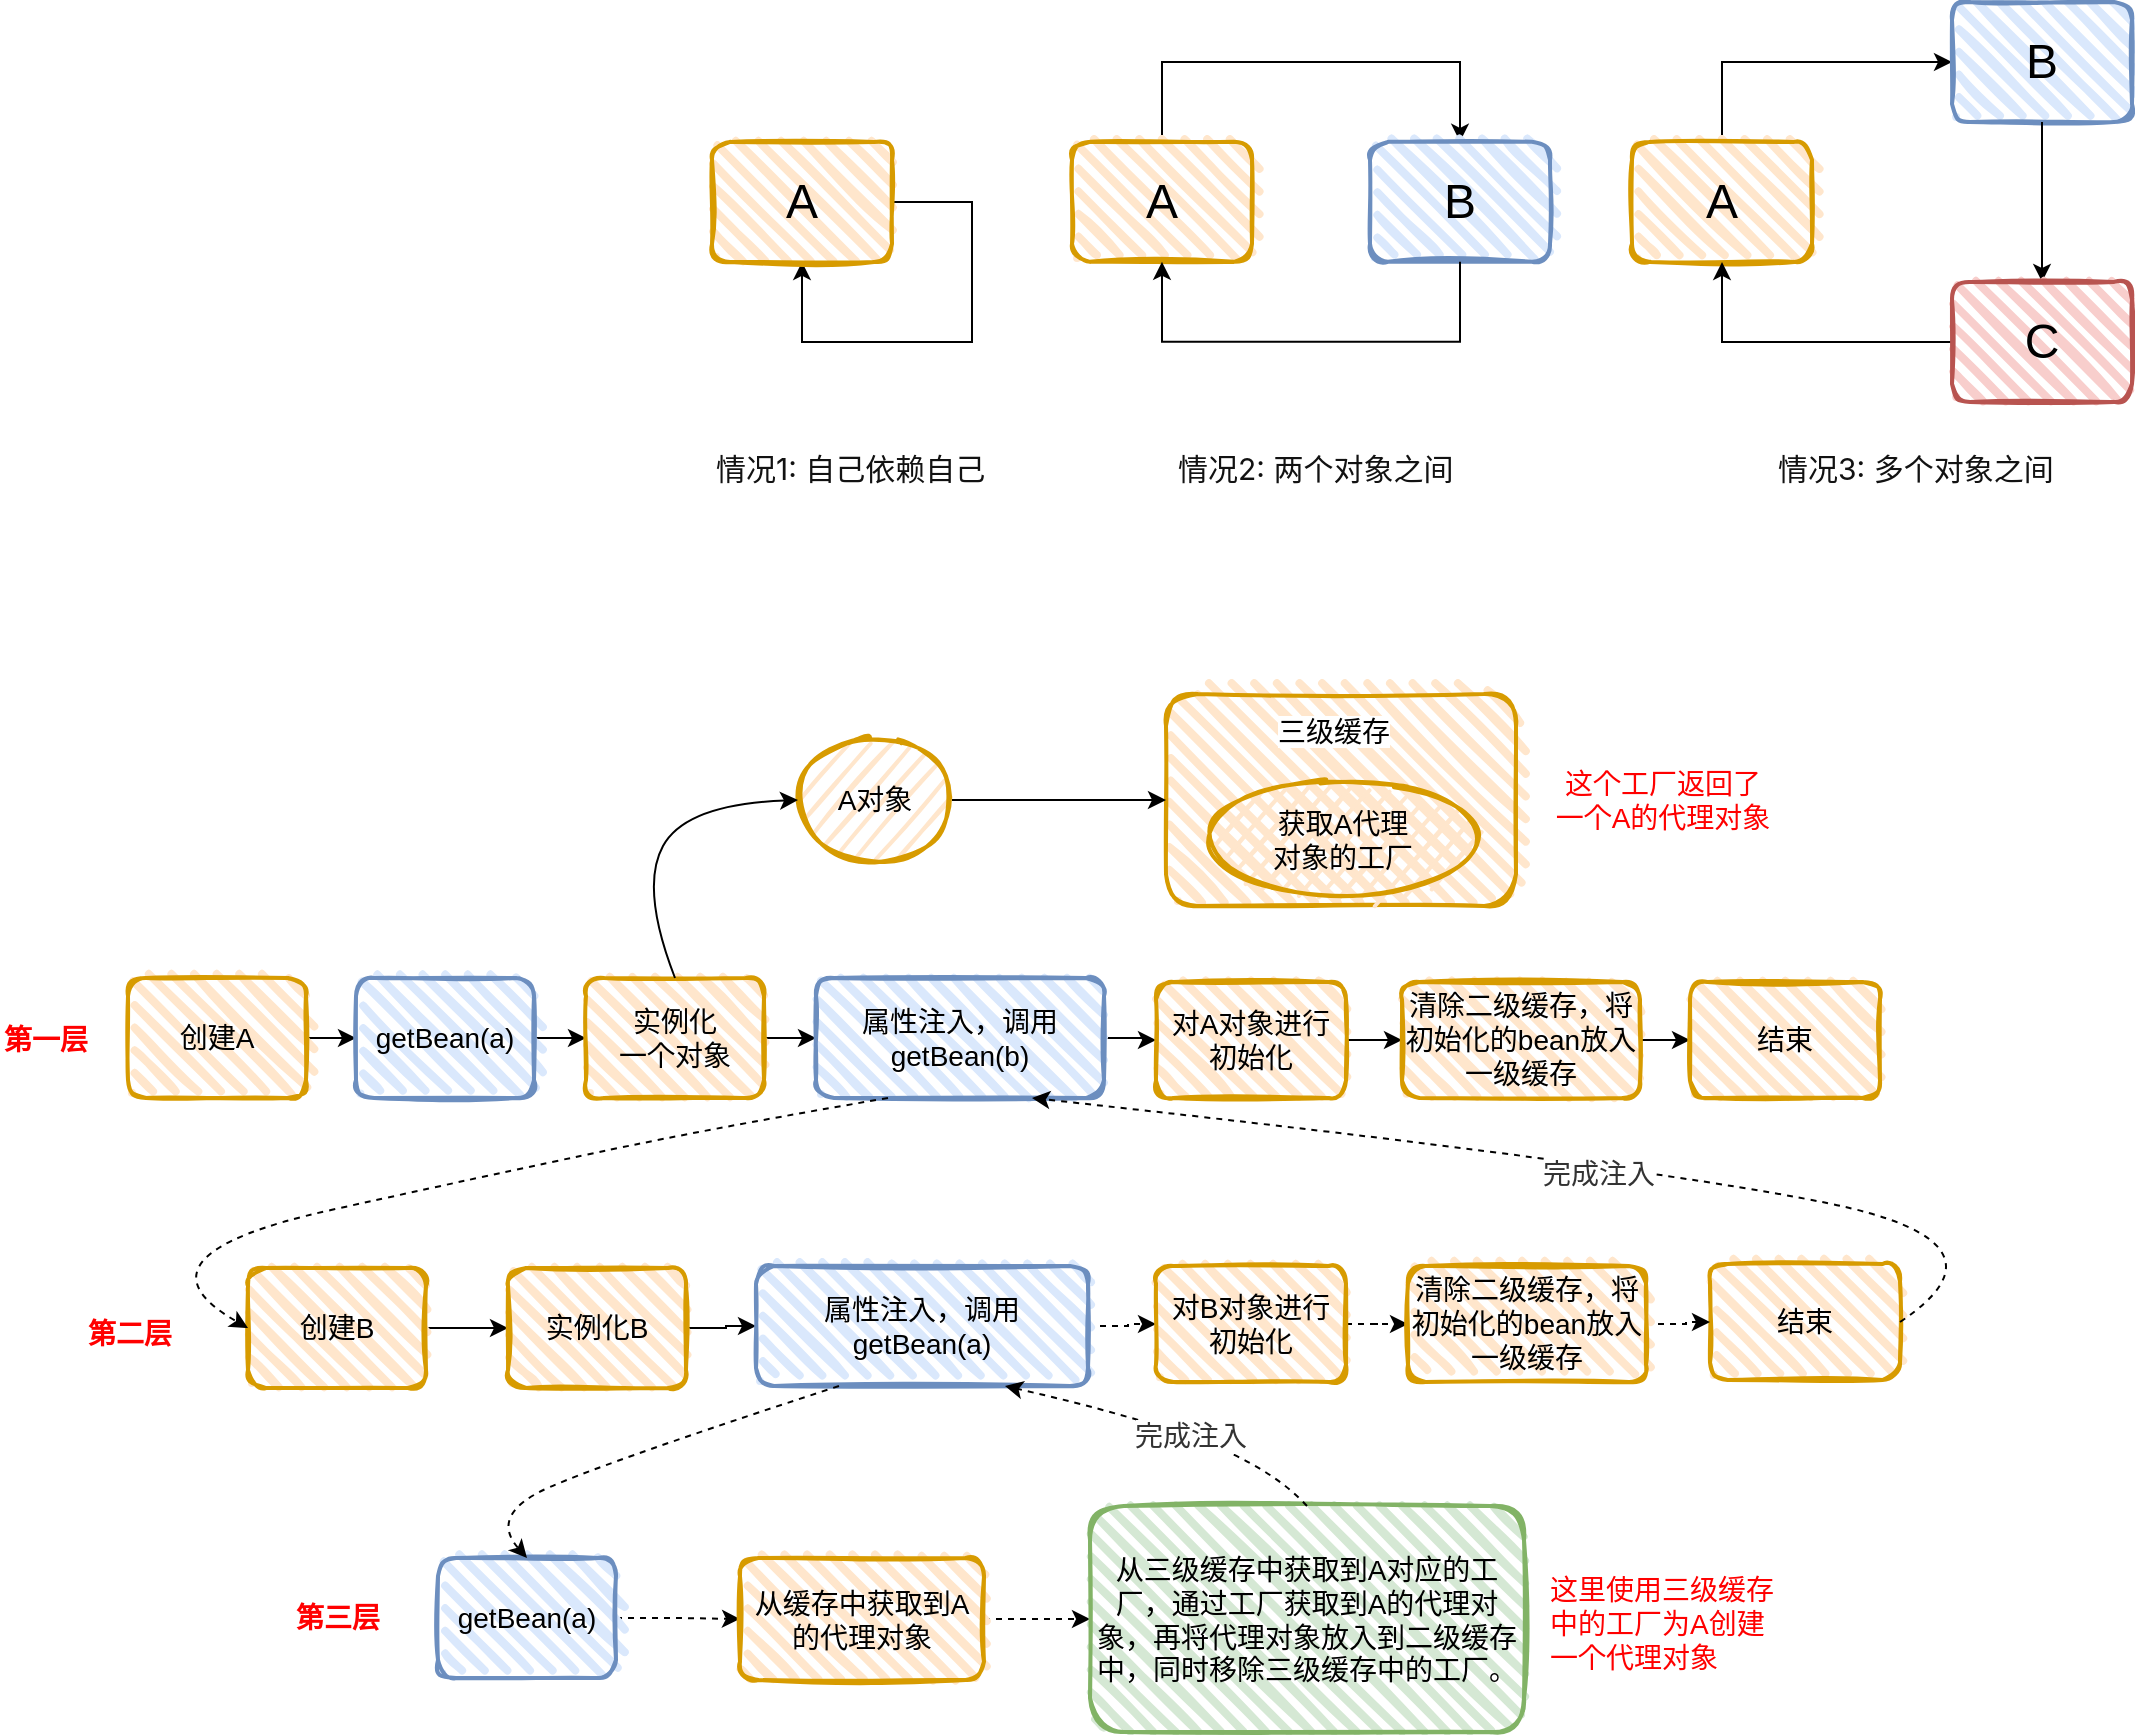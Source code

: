 <mxfile version="20.2.3" type="github">
  <diagram id="PN2r7i_gPheXsa0iSZiF" name="第 1 页">
    <mxGraphModel dx="1758" dy="732" grid="0" gridSize="10" guides="1" tooltips="1" connect="1" arrows="1" fold="1" page="0" pageScale="1" pageWidth="827" pageHeight="1169" math="0" shadow="0">
      <root>
        <mxCell id="0" />
        <mxCell id="1" parent="0" />
        <mxCell id="Nwbhyj16qawaemDovWx5-5" style="edgeStyle=orthogonalEdgeStyle;rounded=0;orthogonalLoop=1;jettySize=auto;html=1;fontSize=24;exitX=0.5;exitY=0;exitDx=0;exitDy=0;entryX=0.5;entryY=0;entryDx=0;entryDy=0;strokeWidth=1;" edge="1" parent="1" source="Nwbhyj16qawaemDovWx5-2" target="Nwbhyj16qawaemDovWx5-4">
          <mxGeometry relative="1" as="geometry">
            <mxPoint x="489" y="120.92" as="targetPoint" />
            <Array as="points">
              <mxPoint x="284" y="81" />
              <mxPoint x="433" y="81" />
            </Array>
          </mxGeometry>
        </mxCell>
        <mxCell id="Nwbhyj16qawaemDovWx5-2" value="&lt;font style=&quot;font-size: 24px;&quot;&gt;A&lt;/font&gt;" style="rounded=1;whiteSpace=wrap;html=1;strokeWidth=2;fillWeight=4;hachureGap=8;hachureAngle=45;fillColor=#ffe6cc;sketch=1;strokeColor=#d79b00;" vertex="1" parent="1">
          <mxGeometry x="239" y="120.92" width="90" height="60" as="geometry" />
        </mxCell>
        <mxCell id="Nwbhyj16qawaemDovWx5-4" value="&lt;font style=&quot;font-size: 24px;&quot;&gt;B&lt;/font&gt;" style="rounded=1;whiteSpace=wrap;html=1;strokeWidth=2;fillWeight=4;hachureGap=8;hachureAngle=45;fillColor=#dae8fc;sketch=1;strokeColor=#6c8ebf;" vertex="1" parent="1">
          <mxGeometry x="388" y="120.92" width="90" height="60" as="geometry" />
        </mxCell>
        <mxCell id="Nwbhyj16qawaemDovWx5-7" value="" style="edgeStyle=elbowEdgeStyle;elbow=vertical;endArrow=classic;html=1;rounded=0;fontSize=24;entryX=0.5;entryY=1;entryDx=0;entryDy=0;exitX=0.5;exitY=1;exitDx=0;exitDy=0;strokeWidth=1;" edge="1" parent="1" source="Nwbhyj16qawaemDovWx5-4" target="Nwbhyj16qawaemDovWx5-2">
          <mxGeometry width="50" height="50" relative="1" as="geometry">
            <mxPoint x="489" y="180.92" as="sourcePoint" />
            <mxPoint x="499" y="350.92" as="targetPoint" />
            <Array as="points">
              <mxPoint x="359" y="220.92" />
            </Array>
          </mxGeometry>
        </mxCell>
        <mxCell id="Nwbhyj16qawaemDovWx5-15" style="edgeStyle=orthogonalEdgeStyle;rounded=0;orthogonalLoop=1;jettySize=auto;html=1;fontSize=24;entryX=0.5;entryY=1;entryDx=0;entryDy=0;exitX=1;exitY=0.5;exitDx=0;exitDy=0;strokeWidth=1;" edge="1" parent="1" source="Nwbhyj16qawaemDovWx5-8" target="Nwbhyj16qawaemDovWx5-8">
          <mxGeometry relative="1" as="geometry">
            <mxPoint x="219" y="230.97" as="targetPoint" />
            <Array as="points">
              <mxPoint x="189" y="150.97" />
              <mxPoint x="189" y="220.97" />
              <mxPoint x="104" y="220.97" />
            </Array>
          </mxGeometry>
        </mxCell>
        <mxCell id="Nwbhyj16qawaemDovWx5-8" value="&lt;font style=&quot;font-size: 24px;&quot;&gt;A&lt;/font&gt;" style="rounded=1;whiteSpace=wrap;html=1;strokeWidth=2;fillWeight=4;hachureGap=8;hachureAngle=45;fillColor=#ffe6cc;sketch=1;strokeColor=#d79b00;" vertex="1" parent="1">
          <mxGeometry x="59" y="120.97" width="90" height="60" as="geometry" />
        </mxCell>
        <mxCell id="Nwbhyj16qawaemDovWx5-9" style="edgeStyle=orthogonalEdgeStyle;rounded=0;orthogonalLoop=1;jettySize=auto;html=1;fontSize=24;exitX=0.5;exitY=0;exitDx=0;exitDy=0;entryX=0;entryY=0.5;entryDx=0;entryDy=0;strokeWidth=1;" edge="1" parent="1" source="Nwbhyj16qawaemDovWx5-10" target="Nwbhyj16qawaemDovWx5-11">
          <mxGeometry relative="1" as="geometry">
            <mxPoint x="763" y="120.95" as="targetPoint" />
            <Array as="points">
              <mxPoint x="564" y="81" />
            </Array>
          </mxGeometry>
        </mxCell>
        <mxCell id="Nwbhyj16qawaemDovWx5-10" value="&lt;font style=&quot;font-size: 24px;&quot;&gt;A&lt;/font&gt;" style="rounded=1;whiteSpace=wrap;html=1;strokeWidth=2;fillWeight=4;hachureGap=8;hachureAngle=45;fillColor=#ffe6cc;sketch=1;strokeColor=#d79b00;" vertex="1" parent="1">
          <mxGeometry x="519" y="120.95" width="90" height="60" as="geometry" />
        </mxCell>
        <mxCell id="Nwbhyj16qawaemDovWx5-11" value="&lt;font style=&quot;font-size: 24px;&quot;&gt;B&lt;/font&gt;" style="rounded=1;whiteSpace=wrap;html=1;strokeWidth=2;fillWeight=4;hachureGap=8;hachureAngle=45;fillColor=#dae8fc;sketch=1;strokeColor=#6c8ebf;" vertex="1" parent="1">
          <mxGeometry x="679" y="51.0" width="90" height="60" as="geometry" />
        </mxCell>
        <mxCell id="Nwbhyj16qawaemDovWx5-12" value="" style="edgeStyle=elbowEdgeStyle;elbow=vertical;endArrow=classic;html=1;rounded=0;fontSize=24;entryX=0.5;entryY=1;entryDx=0;entryDy=0;exitX=0;exitY=0.5;exitDx=0;exitDy=0;" edge="1" parent="1" source="Nwbhyj16qawaemDovWx5-13" target="Nwbhyj16qawaemDovWx5-10">
          <mxGeometry width="50" height="50" relative="1" as="geometry">
            <mxPoint x="763" y="180.95" as="sourcePoint" />
            <mxPoint x="773" y="350.95" as="targetPoint" />
            <Array as="points">
              <mxPoint x="633" y="220.95" />
            </Array>
          </mxGeometry>
        </mxCell>
        <mxCell id="Nwbhyj16qawaemDovWx5-14" value="" style="edgeStyle=orthogonalEdgeStyle;rounded=0;orthogonalLoop=1;jettySize=auto;html=1;fontSize=24;startArrow=classic;startFill=1;endArrow=none;endFill=0;" edge="1" parent="1" source="Nwbhyj16qawaemDovWx5-13" target="Nwbhyj16qawaemDovWx5-11">
          <mxGeometry relative="1" as="geometry" />
        </mxCell>
        <mxCell id="Nwbhyj16qawaemDovWx5-13" value="&lt;font style=&quot;font-size: 24px;&quot;&gt;C&lt;/font&gt;" style="rounded=1;whiteSpace=wrap;html=1;strokeWidth=2;fillWeight=4;hachureGap=8;hachureAngle=45;fillColor=#f8cecc;sketch=1;strokeColor=#b85450;" vertex="1" parent="1">
          <mxGeometry x="679" y="190.95" width="90" height="60" as="geometry" />
        </mxCell>
        <mxCell id="Nwbhyj16qawaemDovWx5-16" value="&lt;span style=&quot;color: rgb(18, 18, 18); font-family: -apple-system, &amp;quot;system-ui&amp;quot;, &amp;quot;Helvetica Neue&amp;quot;, &amp;quot;PingFang SC&amp;quot;, &amp;quot;Microsoft YaHei&amp;quot;, &amp;quot;Source Han Sans SC&amp;quot;, &amp;quot;Noto Sans CJK SC&amp;quot;, &amp;quot;WenQuanYi Micro Hei&amp;quot;, sans-serif; font-size: 15px; font-style: normal; font-variant-ligatures: normal; font-variant-caps: normal; font-weight: 400; letter-spacing: normal; orphans: 2; text-align: start; text-indent: 0px; text-transform: none; widows: 2; word-spacing: 0px; -webkit-text-stroke-width: 0px; background-color: rgb(255, 255, 255); text-decoration-thickness: initial; text-decoration-style: initial; text-decoration-color: initial; float: none; display: inline !important;&quot;&gt;情况1: 自己依赖自己&lt;/span&gt;" style="text;whiteSpace=wrap;html=1;fontSize=24;" vertex="1" parent="1">
          <mxGeometry x="59" y="261.02" width="160" height="50" as="geometry" />
        </mxCell>
        <mxCell id="Nwbhyj16qawaemDovWx5-17" value="&lt;span style=&quot;color: rgb(18, 18, 18); font-family: -apple-system, &amp;quot;system-ui&amp;quot;, &amp;quot;Helvetica Neue&amp;quot;, &amp;quot;PingFang SC&amp;quot;, &amp;quot;Microsoft YaHei&amp;quot;, &amp;quot;Source Han Sans SC&amp;quot;, &amp;quot;Noto Sans CJK SC&amp;quot;, &amp;quot;WenQuanYi Micro Hei&amp;quot;, sans-serif; font-size: 15px; background-color: rgb(255, 255, 255);&quot;&gt;情况2:&amp;nbsp;&lt;/span&gt;&lt;span style=&quot;color: rgb(18, 18, 18); font-family: -apple-system, &amp;quot;system-ui&amp;quot;, &amp;quot;Helvetica Neue&amp;quot;, &amp;quot;PingFang SC&amp;quot;, &amp;quot;Microsoft YaHei&amp;quot;, &amp;quot;Source Han Sans SC&amp;quot;, &amp;quot;Noto Sans CJK SC&amp;quot;, &amp;quot;WenQuanYi Micro Hei&amp;quot;, sans-serif; font-size: 15px; background-color: rgb(255, 255, 255);&quot;&gt;两个对象之间&lt;/span&gt;" style="text;whiteSpace=wrap;html=1;fontSize=24;" vertex="1" parent="1">
          <mxGeometry x="290" y="261.02" width="180" height="50" as="geometry" />
        </mxCell>
        <mxCell id="Nwbhyj16qawaemDovWx5-18" value="&lt;span style=&quot;color: rgb(18, 18, 18); font-family: -apple-system, &amp;quot;system-ui&amp;quot;, &amp;quot;Helvetica Neue&amp;quot;, &amp;quot;PingFang SC&amp;quot;, &amp;quot;Microsoft YaHei&amp;quot;, &amp;quot;Source Han Sans SC&amp;quot;, &amp;quot;Noto Sans CJK SC&amp;quot;, &amp;quot;WenQuanYi Micro Hei&amp;quot;, sans-serif; font-size: 15px; background-color: rgb(255, 255, 255);&quot;&gt;情况3:&amp;nbsp;&lt;/span&gt;&lt;span style=&quot;color: rgb(18, 18, 18); font-family: -apple-system, &amp;quot;system-ui&amp;quot;, &amp;quot;Helvetica Neue&amp;quot;, &amp;quot;PingFang SC&amp;quot;, &amp;quot;Microsoft YaHei&amp;quot;, &amp;quot;Source Han Sans SC&amp;quot;, &amp;quot;Noto Sans CJK SC&amp;quot;, &amp;quot;WenQuanYi Micro Hei&amp;quot;, sans-serif; font-size: 15px; background-color: rgb(255, 255, 255);&quot;&gt;多个对象之间&lt;/span&gt;" style="text;whiteSpace=wrap;html=1;fontSize=24;" vertex="1" parent="1">
          <mxGeometry x="590" y="261.02" width="171" height="50" as="geometry" />
        </mxCell>
        <mxCell id="Nwbhyj16qawaemDovWx5-36" value="" style="edgeStyle=orthogonalEdgeStyle;rounded=0;orthogonalLoop=1;jettySize=auto;html=1;fontSize=14;startArrow=none;startFill=0;endArrow=classic;endFill=1;strokeWidth=1;" edge="1" parent="1" source="Nwbhyj16qawaemDovWx5-19" target="Nwbhyj16qawaemDovWx5-20">
          <mxGeometry relative="1" as="geometry" />
        </mxCell>
        <mxCell id="Nwbhyj16qawaemDovWx5-19" value="&lt;font style=&quot;font-size: 14px;&quot;&gt;创建A&lt;/font&gt;" style="rounded=1;whiteSpace=wrap;html=1;strokeWidth=2;fillWeight=4;hachureGap=8;hachureAngle=45;fillColor=#ffe6cc;sketch=1;strokeColor=#d79b00;" vertex="1" parent="1">
          <mxGeometry x="-233" y="539" width="89" height="60" as="geometry" />
        </mxCell>
        <mxCell id="Nwbhyj16qawaemDovWx5-37" value="" style="edgeStyle=orthogonalEdgeStyle;rounded=0;orthogonalLoop=1;jettySize=auto;html=1;fontSize=14;startArrow=none;startFill=0;endArrow=classic;endFill=1;strokeWidth=1;" edge="1" parent="1" source="Nwbhyj16qawaemDovWx5-20" target="Nwbhyj16qawaemDovWx5-21">
          <mxGeometry relative="1" as="geometry" />
        </mxCell>
        <mxCell id="Nwbhyj16qawaemDovWx5-20" value="&lt;span style=&quot;font-size: 14px;&quot;&gt;getBean(a)&lt;/span&gt;" style="rounded=1;whiteSpace=wrap;html=1;strokeWidth=2;fillWeight=4;hachureGap=8;hachureAngle=45;fillColor=#dae8fc;sketch=1;strokeColor=#6c8ebf;" vertex="1" parent="1">
          <mxGeometry x="-119" y="539" width="89" height="60" as="geometry" />
        </mxCell>
        <mxCell id="Nwbhyj16qawaemDovWx5-38" value="" style="edgeStyle=orthogonalEdgeStyle;rounded=0;orthogonalLoop=1;jettySize=auto;html=1;fontSize=14;startArrow=none;startFill=0;endArrow=classic;endFill=1;strokeWidth=1;" edge="1" parent="1" source="Nwbhyj16qawaemDovWx5-21" target="Nwbhyj16qawaemDovWx5-22">
          <mxGeometry relative="1" as="geometry" />
        </mxCell>
        <mxCell id="Nwbhyj16qawaemDovWx5-21" value="&lt;span style=&quot;font-size: 14px;&quot;&gt;实例化&lt;br&gt;一个对象&lt;/span&gt;" style="rounded=1;whiteSpace=wrap;html=1;strokeWidth=2;fillWeight=4;hachureGap=8;hachureAngle=45;fillColor=#ffe6cc;sketch=1;strokeColor=#d79b00;" vertex="1" parent="1">
          <mxGeometry x="-4" y="539" width="89" height="60" as="geometry" />
        </mxCell>
        <mxCell id="Nwbhyj16qawaemDovWx5-39" value="" style="edgeStyle=orthogonalEdgeStyle;rounded=0;orthogonalLoop=1;jettySize=auto;html=1;fontSize=14;startArrow=none;startFill=0;endArrow=classic;endFill=1;strokeWidth=1;" edge="1" parent="1" source="Nwbhyj16qawaemDovWx5-22" target="Nwbhyj16qawaemDovWx5-23">
          <mxGeometry relative="1" as="geometry" />
        </mxCell>
        <mxCell id="Nwbhyj16qawaemDovWx5-22" value="&lt;span style=&quot;font-size: 14px;&quot;&gt;属性注入，调用getBean(b)&lt;/span&gt;" style="rounded=1;whiteSpace=wrap;html=1;strokeWidth=2;fillWeight=4;hachureGap=8;hachureAngle=45;fillColor=#dae8fc;sketch=1;strokeColor=#6c8ebf;" vertex="1" parent="1">
          <mxGeometry x="111" y="539" width="144" height="60" as="geometry" />
        </mxCell>
        <mxCell id="Nwbhyj16qawaemDovWx5-40" value="" style="edgeStyle=orthogonalEdgeStyle;rounded=0;orthogonalLoop=1;jettySize=auto;html=1;fontSize=14;startArrow=none;startFill=0;endArrow=classic;endFill=1;strokeWidth=1;" edge="1" parent="1" source="Nwbhyj16qawaemDovWx5-23" target="Nwbhyj16qawaemDovWx5-24">
          <mxGeometry relative="1" as="geometry" />
        </mxCell>
        <mxCell id="Nwbhyj16qawaemDovWx5-23" value="&lt;span style=&quot;font-size: 14px;&quot;&gt;对A对象进行初始化&lt;/span&gt;" style="rounded=1;whiteSpace=wrap;html=1;strokeWidth=2;fillWeight=4;hachureGap=8;hachureAngle=45;fillColor=#ffe6cc;sketch=1;strokeColor=#d79b00;" vertex="1" parent="1">
          <mxGeometry x="281" y="541" width="95" height="58" as="geometry" />
        </mxCell>
        <mxCell id="Nwbhyj16qawaemDovWx5-41" value="" style="edgeStyle=orthogonalEdgeStyle;rounded=0;orthogonalLoop=1;jettySize=auto;html=1;fontSize=14;startArrow=none;startFill=0;endArrow=classic;endFill=1;strokeWidth=1;" edge="1" parent="1" source="Nwbhyj16qawaemDovWx5-24" target="Nwbhyj16qawaemDovWx5-25">
          <mxGeometry relative="1" as="geometry" />
        </mxCell>
        <mxCell id="Nwbhyj16qawaemDovWx5-24" value="&lt;span style=&quot;font-size: 14px;&quot;&gt;清除二级缓存，将初始化的bean放入一级缓存&lt;/span&gt;" style="rounded=1;whiteSpace=wrap;html=1;strokeWidth=2;fillWeight=4;hachureGap=8;hachureAngle=45;fillColor=#ffe6cc;sketch=1;strokeColor=#d79b00;" vertex="1" parent="1">
          <mxGeometry x="404" y="541" width="119" height="58" as="geometry" />
        </mxCell>
        <mxCell id="Nwbhyj16qawaemDovWx5-25" value="&lt;span style=&quot;font-size: 14px;&quot;&gt;结束&lt;/span&gt;" style="rounded=1;whiteSpace=wrap;html=1;strokeWidth=2;fillWeight=4;hachureGap=8;hachureAngle=45;fillColor=#ffe6cc;sketch=1;strokeColor=#d79b00;" vertex="1" parent="1">
          <mxGeometry x="548" y="541" width="95" height="58" as="geometry" />
        </mxCell>
        <mxCell id="Nwbhyj16qawaemDovWx5-29" value="" style="rounded=1;whiteSpace=wrap;html=1;strokeWidth=2;fillWeight=4;hachureGap=8;hachureAngle=45;fillColor=#ffe6cc;sketch=1;strokeColor=#d79b00;" vertex="1" parent="1">
          <mxGeometry x="286" y="397" width="175" height="106" as="geometry" />
        </mxCell>
        <mxCell id="Nwbhyj16qawaemDovWx5-34" style="edgeStyle=orthogonalEdgeStyle;rounded=0;orthogonalLoop=1;jettySize=auto;html=1;entryX=0;entryY=0.5;entryDx=0;entryDy=0;fontSize=14;startArrow=none;startFill=0;endArrow=classic;endFill=1;strokeWidth=1;" edge="1" parent="1" source="Nwbhyj16qawaemDovWx5-30" target="Nwbhyj16qawaemDovWx5-29">
          <mxGeometry relative="1" as="geometry" />
        </mxCell>
        <mxCell id="Nwbhyj16qawaemDovWx5-30" value="A对象" style="ellipse;whiteSpace=wrap;html=1;strokeWidth=2;fillWeight=2;hachureGap=8;fillColor=#ffe6cc;fillStyle=dots;sketch=1;fontSize=14;strokeColor=#d79b00;" vertex="1" parent="1">
          <mxGeometry x="102" y="420" width="77" height="60" as="geometry" />
        </mxCell>
        <mxCell id="Nwbhyj16qawaemDovWx5-31" value="获取A代理&lt;br&gt;对象的工厂" style="ellipse;whiteSpace=wrap;html=1;strokeWidth=2;fillWeight=2;hachureGap=8;fillColor=#ffe6cc;fillStyle=dots;sketch=1;fontSize=14;strokeColor=#d79b00;" vertex="1" parent="1">
          <mxGeometry x="306" y="442" width="137" height="55" as="geometry" />
        </mxCell>
        <mxCell id="Nwbhyj16qawaemDovWx5-32" value="&lt;span style=&quot;color: rgb(0, 0, 0); font-family: Helvetica; font-size: 14px; font-style: normal; font-variant-ligatures: normal; font-variant-caps: normal; font-weight: 400; letter-spacing: normal; orphans: 2; text-align: center; text-indent: 0px; text-transform: none; widows: 2; word-spacing: 0px; -webkit-text-stroke-width: 0px; background-color: rgb(255, 255, 255); text-decoration-thickness: initial; text-decoration-style: initial; text-decoration-color: initial; float: none; display: inline !important;&quot;&gt;三级缓存&lt;/span&gt;" style="text;whiteSpace=wrap;html=1;fontSize=14;" vertex="1" parent="1">
          <mxGeometry x="339.501" y="400.999" width="65" height="39" as="geometry" />
        </mxCell>
        <mxCell id="Nwbhyj16qawaemDovWx5-35" value="" style="curved=1;endArrow=classic;html=1;rounded=0;fontSize=14;strokeWidth=1;exitX=0.5;exitY=0;exitDx=0;exitDy=0;entryX=0;entryY=0.5;entryDx=0;entryDy=0;" edge="1" parent="1" source="Nwbhyj16qawaemDovWx5-21" target="Nwbhyj16qawaemDovWx5-30">
          <mxGeometry width="50" height="50" relative="1" as="geometry">
            <mxPoint x="32" y="481" as="sourcePoint" />
            <mxPoint x="82" y="431" as="targetPoint" />
            <Array as="points">
              <mxPoint x="23" y="494" />
              <mxPoint x="46" y="452" />
            </Array>
          </mxGeometry>
        </mxCell>
        <mxCell id="Nwbhyj16qawaemDovWx5-49" value="" style="edgeStyle=orthogonalEdgeStyle;rounded=0;orthogonalLoop=1;jettySize=auto;html=1;fontSize=14;startArrow=none;startFill=0;endArrow=classic;endFill=1;strokeWidth=1;" edge="1" parent="1" source="Nwbhyj16qawaemDovWx5-42" target="Nwbhyj16qawaemDovWx5-45">
          <mxGeometry relative="1" as="geometry" />
        </mxCell>
        <mxCell id="Nwbhyj16qawaemDovWx5-42" value="&lt;font style=&quot;font-size: 14px;&quot;&gt;创建B&lt;/font&gt;" style="rounded=1;whiteSpace=wrap;html=1;strokeWidth=2;fillWeight=4;hachureGap=8;hachureAngle=45;fillColor=#ffe6cc;sketch=1;strokeColor=#d79b00;" vertex="1" parent="1">
          <mxGeometry x="-173" y="684" width="89" height="60" as="geometry" />
        </mxCell>
        <mxCell id="Nwbhyj16qawaemDovWx5-50" value="" style="edgeStyle=orthogonalEdgeStyle;rounded=0;orthogonalLoop=1;jettySize=auto;html=1;fontSize=14;startArrow=none;startFill=0;endArrow=classic;endFill=1;strokeWidth=1;" edge="1" parent="1" source="Nwbhyj16qawaemDovWx5-45" target="Nwbhyj16qawaemDovWx5-46">
          <mxGeometry relative="1" as="geometry" />
        </mxCell>
        <mxCell id="Nwbhyj16qawaemDovWx5-45" value="&lt;font style=&quot;font-size: 14px;&quot;&gt;实例化B&lt;/font&gt;" style="rounded=1;whiteSpace=wrap;html=1;strokeWidth=2;fillWeight=4;hachureGap=8;hachureAngle=45;fillColor=#ffe6cc;sketch=1;strokeColor=#d79b00;" vertex="1" parent="1">
          <mxGeometry x="-43" y="684" width="89" height="60" as="geometry" />
        </mxCell>
        <mxCell id="Nwbhyj16qawaemDovWx5-74" value="" style="edgeStyle=orthogonalEdgeStyle;rounded=0;orthogonalLoop=1;jettySize=auto;html=1;dashed=1;fontSize=14;fontColor=#FF0000;startArrow=none;startFill=0;endArrow=classic;endFill=1;strokeWidth=1;" edge="1" parent="1" source="Nwbhyj16qawaemDovWx5-46" target="Nwbhyj16qawaemDovWx5-72">
          <mxGeometry relative="1" as="geometry" />
        </mxCell>
        <mxCell id="Nwbhyj16qawaemDovWx5-46" value="&lt;span style=&quot;font-size: 14px;&quot;&gt;属性注入，调用getBean(a)&lt;/span&gt;" style="rounded=1;whiteSpace=wrap;html=1;strokeWidth=2;fillWeight=4;hachureGap=8;hachureAngle=45;fillColor=#dae8fc;sketch=1;strokeColor=#6c8ebf;" vertex="1" parent="1">
          <mxGeometry x="81" y="683" width="166" height="60" as="geometry" />
        </mxCell>
        <mxCell id="Nwbhyj16qawaemDovWx5-48" value="&lt;span style=&quot;font-size: 14px;&quot;&gt;结束&lt;/span&gt;" style="rounded=1;whiteSpace=wrap;html=1;strokeWidth=2;fillWeight=4;hachureGap=8;hachureAngle=45;fillColor=#ffe6cc;sketch=1;strokeColor=#d79b00;" vertex="1" parent="1">
          <mxGeometry x="558" y="682" width="95" height="58" as="geometry" />
        </mxCell>
        <mxCell id="Nwbhyj16qawaemDovWx5-54" value="" style="curved=1;endArrow=classic;html=1;rounded=0;fontSize=14;strokeWidth=1;entryX=0;entryY=0.5;entryDx=0;entryDy=0;exitX=0.25;exitY=1;exitDx=0;exitDy=0;dashed=1;" edge="1" parent="1" source="Nwbhyj16qawaemDovWx5-22" target="Nwbhyj16qawaemDovWx5-42">
          <mxGeometry width="50" height="50" relative="1" as="geometry">
            <mxPoint x="205" y="647" as="sourcePoint" />
            <mxPoint x="121" y="616" as="targetPoint" />
            <Array as="points">
              <mxPoint x="71" y="612" />
              <mxPoint x="-27" y="632" />
              <mxPoint x="-236" y="678" />
            </Array>
          </mxGeometry>
        </mxCell>
        <mxCell id="Nwbhyj16qawaemDovWx5-55" value="" style="curved=1;endArrow=classic;html=1;rounded=0;dashed=1;fontSize=14;strokeWidth=1;exitX=1;exitY=0.5;exitDx=0;exitDy=0;entryX=0.75;entryY=1;entryDx=0;entryDy=0;" edge="1" parent="1" source="Nwbhyj16qawaemDovWx5-48" target="Nwbhyj16qawaemDovWx5-22">
          <mxGeometry width="50" height="50" relative="1" as="geometry">
            <mxPoint x="637" y="728" as="sourcePoint" />
            <mxPoint x="687" y="678" as="targetPoint" />
            <Array as="points">
              <mxPoint x="713" y="671" />
              <mxPoint x="520" y="632" />
            </Array>
          </mxGeometry>
        </mxCell>
        <mxCell id="Nwbhyj16qawaemDovWx5-64" value="&lt;font color=&quot;#333333&quot;&gt;完成注入&lt;/font&gt;" style="edgeLabel;html=1;align=center;verticalAlign=middle;resizable=0;points=[];fontSize=14;fontColor=#FF0000;" vertex="1" connectable="0" parent="Nwbhyj16qawaemDovWx5-55">
          <mxGeometry x="0.003" y="7" relative="1" as="geometry">
            <mxPoint as="offset" />
          </mxGeometry>
        </mxCell>
        <mxCell id="Nwbhyj16qawaemDovWx5-59" value="" style="edgeStyle=orthogonalEdgeStyle;rounded=0;orthogonalLoop=1;jettySize=auto;html=1;dashed=1;fontSize=14;startArrow=none;startFill=0;endArrow=classic;endFill=1;strokeWidth=1;" edge="1" parent="1" source="Nwbhyj16qawaemDovWx5-56" target="Nwbhyj16qawaemDovWx5-57">
          <mxGeometry relative="1" as="geometry" />
        </mxCell>
        <mxCell id="Nwbhyj16qawaemDovWx5-56" value="&lt;span style=&quot;font-size: 14px;&quot;&gt;getBean(a)&lt;/span&gt;" style="rounded=1;whiteSpace=wrap;html=1;strokeWidth=2;fillWeight=4;hachureGap=8;hachureAngle=45;fillColor=#dae8fc;sketch=1;strokeColor=#6c8ebf;" vertex="1" parent="1">
          <mxGeometry x="-78" y="829" width="89" height="60" as="geometry" />
        </mxCell>
        <mxCell id="Nwbhyj16qawaemDovWx5-60" value="" style="edgeStyle=orthogonalEdgeStyle;rounded=0;orthogonalLoop=1;jettySize=auto;html=1;dashed=1;fontSize=14;startArrow=none;startFill=0;endArrow=classic;endFill=1;strokeWidth=1;" edge="1" parent="1" source="Nwbhyj16qawaemDovWx5-57" target="Nwbhyj16qawaemDovWx5-58">
          <mxGeometry relative="1" as="geometry" />
        </mxCell>
        <mxCell id="Nwbhyj16qawaemDovWx5-57" value="&lt;span style=&quot;font-size: 14px;&quot;&gt;从缓存中获取到A的代理对象&lt;/span&gt;" style="rounded=1;whiteSpace=wrap;html=1;strokeWidth=2;fillWeight=4;hachureGap=8;hachureAngle=45;fillColor=#ffe6cc;sketch=1;strokeColor=#d79b00;" vertex="1" parent="1">
          <mxGeometry x="73" y="829" width="122" height="61" as="geometry" />
        </mxCell>
        <mxCell id="Nwbhyj16qawaemDovWx5-58" value="&lt;span style=&quot;font-size: 14px;&quot;&gt;从三级缓存中获取到A对应的工厂，通过工厂获取到A的代理对象，再将代理对象放入到二级缓存中，同时移除三级缓存中的工厂。&lt;/span&gt;" style="rounded=1;whiteSpace=wrap;html=1;strokeWidth=2;fillWeight=4;hachureGap=8;hachureAngle=45;fillColor=#d5e8d4;sketch=1;strokeColor=#82b366;" vertex="1" parent="1">
          <mxGeometry x="248" y="803" width="217" height="113" as="geometry" />
        </mxCell>
        <mxCell id="Nwbhyj16qawaemDovWx5-61" value="" style="curved=1;endArrow=classic;html=1;rounded=0;fontSize=14;strokeWidth=1;entryX=0.5;entryY=0;entryDx=0;entryDy=0;exitX=0.25;exitY=1;exitDx=0;exitDy=0;dashed=1;" edge="1" parent="1" source="Nwbhyj16qawaemDovWx5-46" target="Nwbhyj16qawaemDovWx5-56">
          <mxGeometry width="50" height="50" relative="1" as="geometry">
            <mxPoint x="85" y="767" as="sourcePoint" />
            <mxPoint x="-189" y="880" as="targetPoint" />
            <Array as="points">
              <mxPoint x="9" y="780" />
              <mxPoint x="-53" y="807" />
            </Array>
          </mxGeometry>
        </mxCell>
        <mxCell id="Nwbhyj16qawaemDovWx5-62" value="" style="curved=1;endArrow=classic;html=1;rounded=0;dashed=1;fontSize=14;strokeWidth=1;exitX=0.5;exitY=0;exitDx=0;exitDy=0;entryX=0.75;entryY=1;entryDx=0;entryDy=0;" edge="1" parent="1" source="Nwbhyj16qawaemDovWx5-58" target="Nwbhyj16qawaemDovWx5-46">
          <mxGeometry width="50" height="50" relative="1" as="geometry">
            <mxPoint x="564" y="800" as="sourcePoint" />
            <mxPoint x="614" y="750" as="targetPoint" />
            <Array as="points">
              <mxPoint x="339" y="784" />
              <mxPoint x="271" y="758" />
            </Array>
          </mxGeometry>
        </mxCell>
        <mxCell id="Nwbhyj16qawaemDovWx5-65" value="完成注入" style="edgeLabel;html=1;align=center;verticalAlign=middle;resizable=0;points=[];fontSize=14;fontColor=#333333;" vertex="1" connectable="0" parent="Nwbhyj16qawaemDovWx5-62">
          <mxGeometry x="-0.024" y="4" relative="1" as="geometry">
            <mxPoint x="12" as="offset" />
          </mxGeometry>
        </mxCell>
        <mxCell id="Nwbhyj16qawaemDovWx5-63" value="&lt;span style=&quot;font-family: Helvetica; font-size: 14px; font-style: normal; font-variant-ligatures: normal; font-variant-caps: normal; letter-spacing: normal; orphans: 2; text-align: center; text-indent: 0px; text-transform: none; widows: 2; word-spacing: 0px; -webkit-text-stroke-width: 0px; background-color: rgb(255, 255, 255); text-decoration-thickness: initial; text-decoration-style: initial; text-decoration-color: initial; float: none; display: inline !important;&quot;&gt;&lt;font color=&quot;#ff0000&quot;&gt;这里使用三级缓存中的工厂为A创建一个代理对象&lt;/font&gt;&lt;/span&gt;" style="text;whiteSpace=wrap;html=1;fontSize=14;" vertex="1" parent="1">
          <mxGeometry x="476" y="830" width="121.33" height="65.24" as="geometry" />
        </mxCell>
        <mxCell id="Nwbhyj16qawaemDovWx5-66" value="&lt;div style=&quot;text-align: center;&quot;&gt;&lt;span style=&quot;background-color: initial;&quot;&gt;&lt;b style=&quot;&quot;&gt;&lt;font color=&quot;#ff0000&quot;&gt;第一层&lt;/font&gt;&lt;/b&gt;&lt;/span&gt;&lt;/div&gt;" style="text;whiteSpace=wrap;html=1;fontSize=14;fontColor=#333333;" vertex="1" parent="1">
          <mxGeometry x="-297" y="554.5" width="54" height="31" as="geometry" />
        </mxCell>
        <mxCell id="Nwbhyj16qawaemDovWx5-67" value="&lt;div style=&quot;text-align: center;&quot;&gt;&lt;span style=&quot;background-color: initial;&quot;&gt;&lt;b style=&quot;&quot;&gt;&lt;font color=&quot;#ff0000&quot;&gt;第二层&lt;/font&gt;&lt;/b&gt;&lt;/span&gt;&lt;/div&gt;" style="text;whiteSpace=wrap;html=1;fontSize=14;fontColor=#333333;" vertex="1" parent="1">
          <mxGeometry x="-255" y="702" width="54" height="31" as="geometry" />
        </mxCell>
        <mxCell id="Nwbhyj16qawaemDovWx5-68" value="&lt;div style=&quot;text-align: center;&quot;&gt;&lt;span style=&quot;background-color: initial;&quot;&gt;&lt;b style=&quot;&quot;&gt;&lt;font color=&quot;#ff0000&quot;&gt;第三层&lt;/font&gt;&lt;/b&gt;&lt;/span&gt;&lt;/div&gt;" style="text;whiteSpace=wrap;html=1;fontSize=14;fontColor=#333333;" vertex="1" parent="1">
          <mxGeometry x="-151" y="844" width="54" height="31" as="geometry" />
        </mxCell>
        <mxCell id="Nwbhyj16qawaemDovWx5-69" style="edgeStyle=orthogonalEdgeStyle;rounded=0;orthogonalLoop=1;jettySize=auto;html=1;exitX=0.5;exitY=1;exitDx=0;exitDy=0;dashed=1;fontSize=14;fontColor=#FF0000;startArrow=none;startFill=0;endArrow=classic;endFill=1;strokeWidth=1;" edge="1" parent="1" source="Nwbhyj16qawaemDovWx5-68" target="Nwbhyj16qawaemDovWx5-68">
          <mxGeometry relative="1" as="geometry" />
        </mxCell>
        <mxCell id="Nwbhyj16qawaemDovWx5-70" value="&lt;div style=&quot;text-align: center;&quot;&gt;&lt;span style=&quot;background-color: initial;&quot;&gt;&lt;font color=&quot;#ff0000&quot;&gt;这个工厂返回了一个A的代理对象&lt;/font&gt;&lt;/span&gt;&lt;/div&gt;" style="text;whiteSpace=wrap;html=1;fontSize=14;" vertex="1" parent="1">
          <mxGeometry x="476.67" y="427" width="113.33" height="62" as="geometry" />
        </mxCell>
        <mxCell id="Nwbhyj16qawaemDovWx5-75" value="" style="edgeStyle=orthogonalEdgeStyle;rounded=0;orthogonalLoop=1;jettySize=auto;html=1;dashed=1;fontSize=14;fontColor=#FF0000;startArrow=none;startFill=0;endArrow=classic;endFill=1;strokeWidth=1;" edge="1" parent="1" source="Nwbhyj16qawaemDovWx5-72" target="Nwbhyj16qawaemDovWx5-73">
          <mxGeometry relative="1" as="geometry" />
        </mxCell>
        <mxCell id="Nwbhyj16qawaemDovWx5-72" value="&lt;span style=&quot;font-size: 14px;&quot;&gt;对B对象进行初始化&lt;/span&gt;" style="rounded=1;whiteSpace=wrap;html=1;strokeWidth=2;fillWeight=4;hachureGap=8;hachureAngle=45;fillColor=#ffe6cc;sketch=1;strokeColor=#d79b00;" vertex="1" parent="1">
          <mxGeometry x="281" y="683" width="95" height="58" as="geometry" />
        </mxCell>
        <mxCell id="Nwbhyj16qawaemDovWx5-76" value="" style="edgeStyle=orthogonalEdgeStyle;rounded=0;orthogonalLoop=1;jettySize=auto;html=1;dashed=1;fontSize=14;fontColor=#FF0000;startArrow=none;startFill=0;endArrow=classic;endFill=1;strokeWidth=1;" edge="1" parent="1" source="Nwbhyj16qawaemDovWx5-73" target="Nwbhyj16qawaemDovWx5-48">
          <mxGeometry relative="1" as="geometry" />
        </mxCell>
        <mxCell id="Nwbhyj16qawaemDovWx5-73" value="&lt;span style=&quot;font-size: 14px;&quot;&gt;清除二级缓存，将初始化的bean放入一级缓存&lt;/span&gt;" style="rounded=1;whiteSpace=wrap;html=1;strokeWidth=2;fillWeight=4;hachureGap=8;hachureAngle=45;fillColor=#ffe6cc;sketch=1;strokeColor=#d79b00;" vertex="1" parent="1">
          <mxGeometry x="407" y="683" width="119" height="58" as="geometry" />
        </mxCell>
      </root>
    </mxGraphModel>
  </diagram>
</mxfile>
